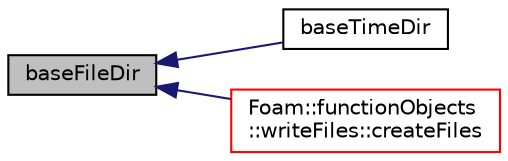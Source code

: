 digraph "baseFileDir"
{
  bgcolor="transparent";
  edge [fontname="Helvetica",fontsize="10",labelfontname="Helvetica",labelfontsize="10"];
  node [fontname="Helvetica",fontsize="10",shape=record];
  rankdir="LR";
  Node1 [label="baseFileDir",height=0.2,width=0.4,color="black", fillcolor="grey75", style="filled", fontcolor="black"];
  Node1 -> Node2 [dir="back",color="midnightblue",fontsize="10",style="solid",fontname="Helvetica"];
  Node2 [label="baseTimeDir",height=0.2,width=0.4,color="black",URL="$a02991.html#af15f81beaf5342a39573572182532662",tooltip="Return the base directory for the current time value. "];
  Node1 -> Node3 [dir="back",color="midnightblue",fontsize="10",style="solid",fontname="Helvetica"];
  Node3 [label="Foam::functionObjects\l::writeFiles::createFiles",height=0.2,width=0.4,color="red",URL="$a02992.html#a2d6c3afdb1f10dce6be9079532be0091",tooltip="Create the output file. "];
}
